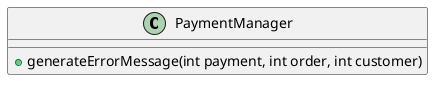 @startuml PaymentManager


Class PaymentManager {

    + generateErrorMessage(int payment, int order, int customer)
}

@enduml